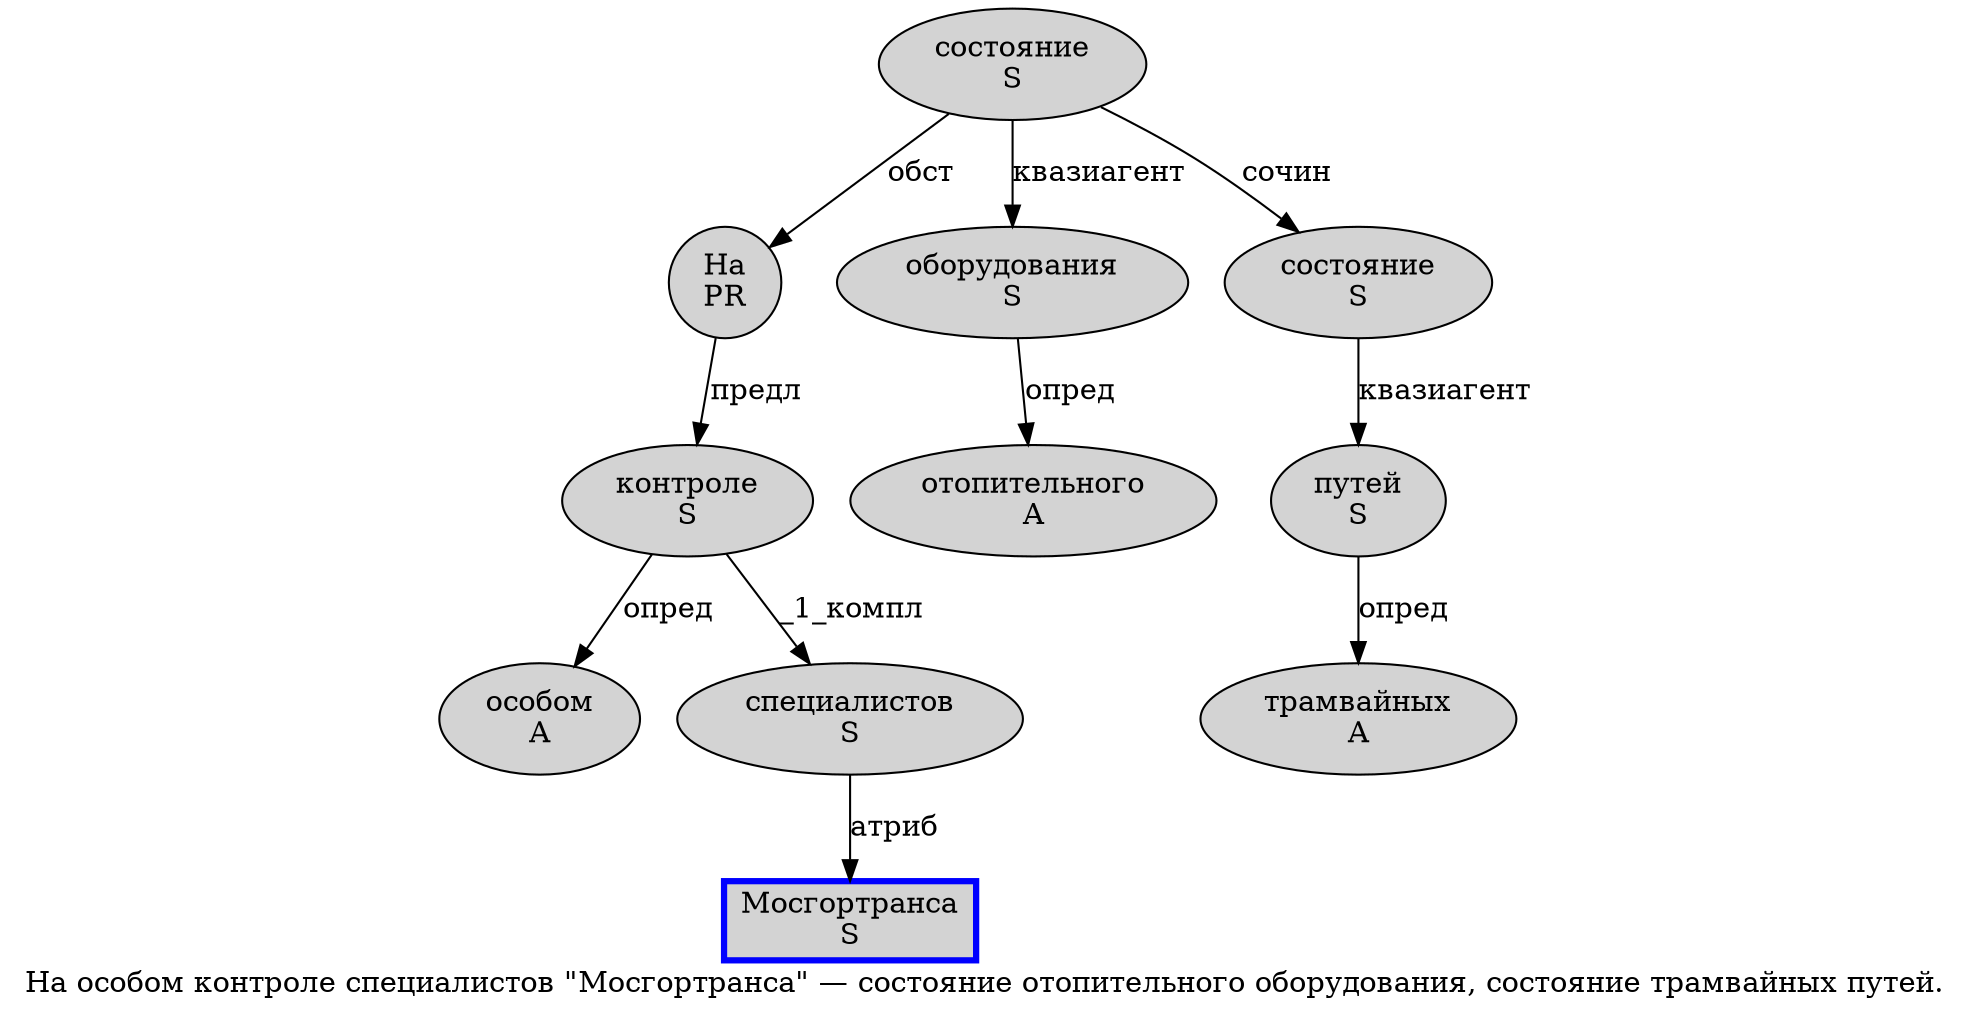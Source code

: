 digraph SENTENCE_853 {
	graph [label="На особом контроле специалистов \"Мосгортранса\" — состояние отопительного оборудования, состояние трамвайных путей."]
	node [style=filled]
		0 [label="На
PR" color="" fillcolor=lightgray penwidth=1 shape=ellipse]
		1 [label="особом
A" color="" fillcolor=lightgray penwidth=1 shape=ellipse]
		2 [label="контроле
S" color="" fillcolor=lightgray penwidth=1 shape=ellipse]
		3 [label="специалистов
S" color="" fillcolor=lightgray penwidth=1 shape=ellipse]
		5 [label="Мосгортранса
S" color=blue fillcolor=lightgray penwidth=3 shape=box]
		8 [label="состояние
S" color="" fillcolor=lightgray penwidth=1 shape=ellipse]
		9 [label="отопительного
A" color="" fillcolor=lightgray penwidth=1 shape=ellipse]
		10 [label="оборудования
S" color="" fillcolor=lightgray penwidth=1 shape=ellipse]
		12 [label="состояние
S" color="" fillcolor=lightgray penwidth=1 shape=ellipse]
		13 [label="трамвайных
A" color="" fillcolor=lightgray penwidth=1 shape=ellipse]
		14 [label="путей
S" color="" fillcolor=lightgray penwidth=1 shape=ellipse]
			8 -> 0 [label="обст"]
			8 -> 10 [label="квазиагент"]
			8 -> 12 [label="сочин"]
			14 -> 13 [label="опред"]
			12 -> 14 [label="квазиагент"]
			10 -> 9 [label="опред"]
			3 -> 5 [label="атриб"]
			2 -> 1 [label="опред"]
			2 -> 3 [label="_1_компл"]
			0 -> 2 [label="предл"]
}